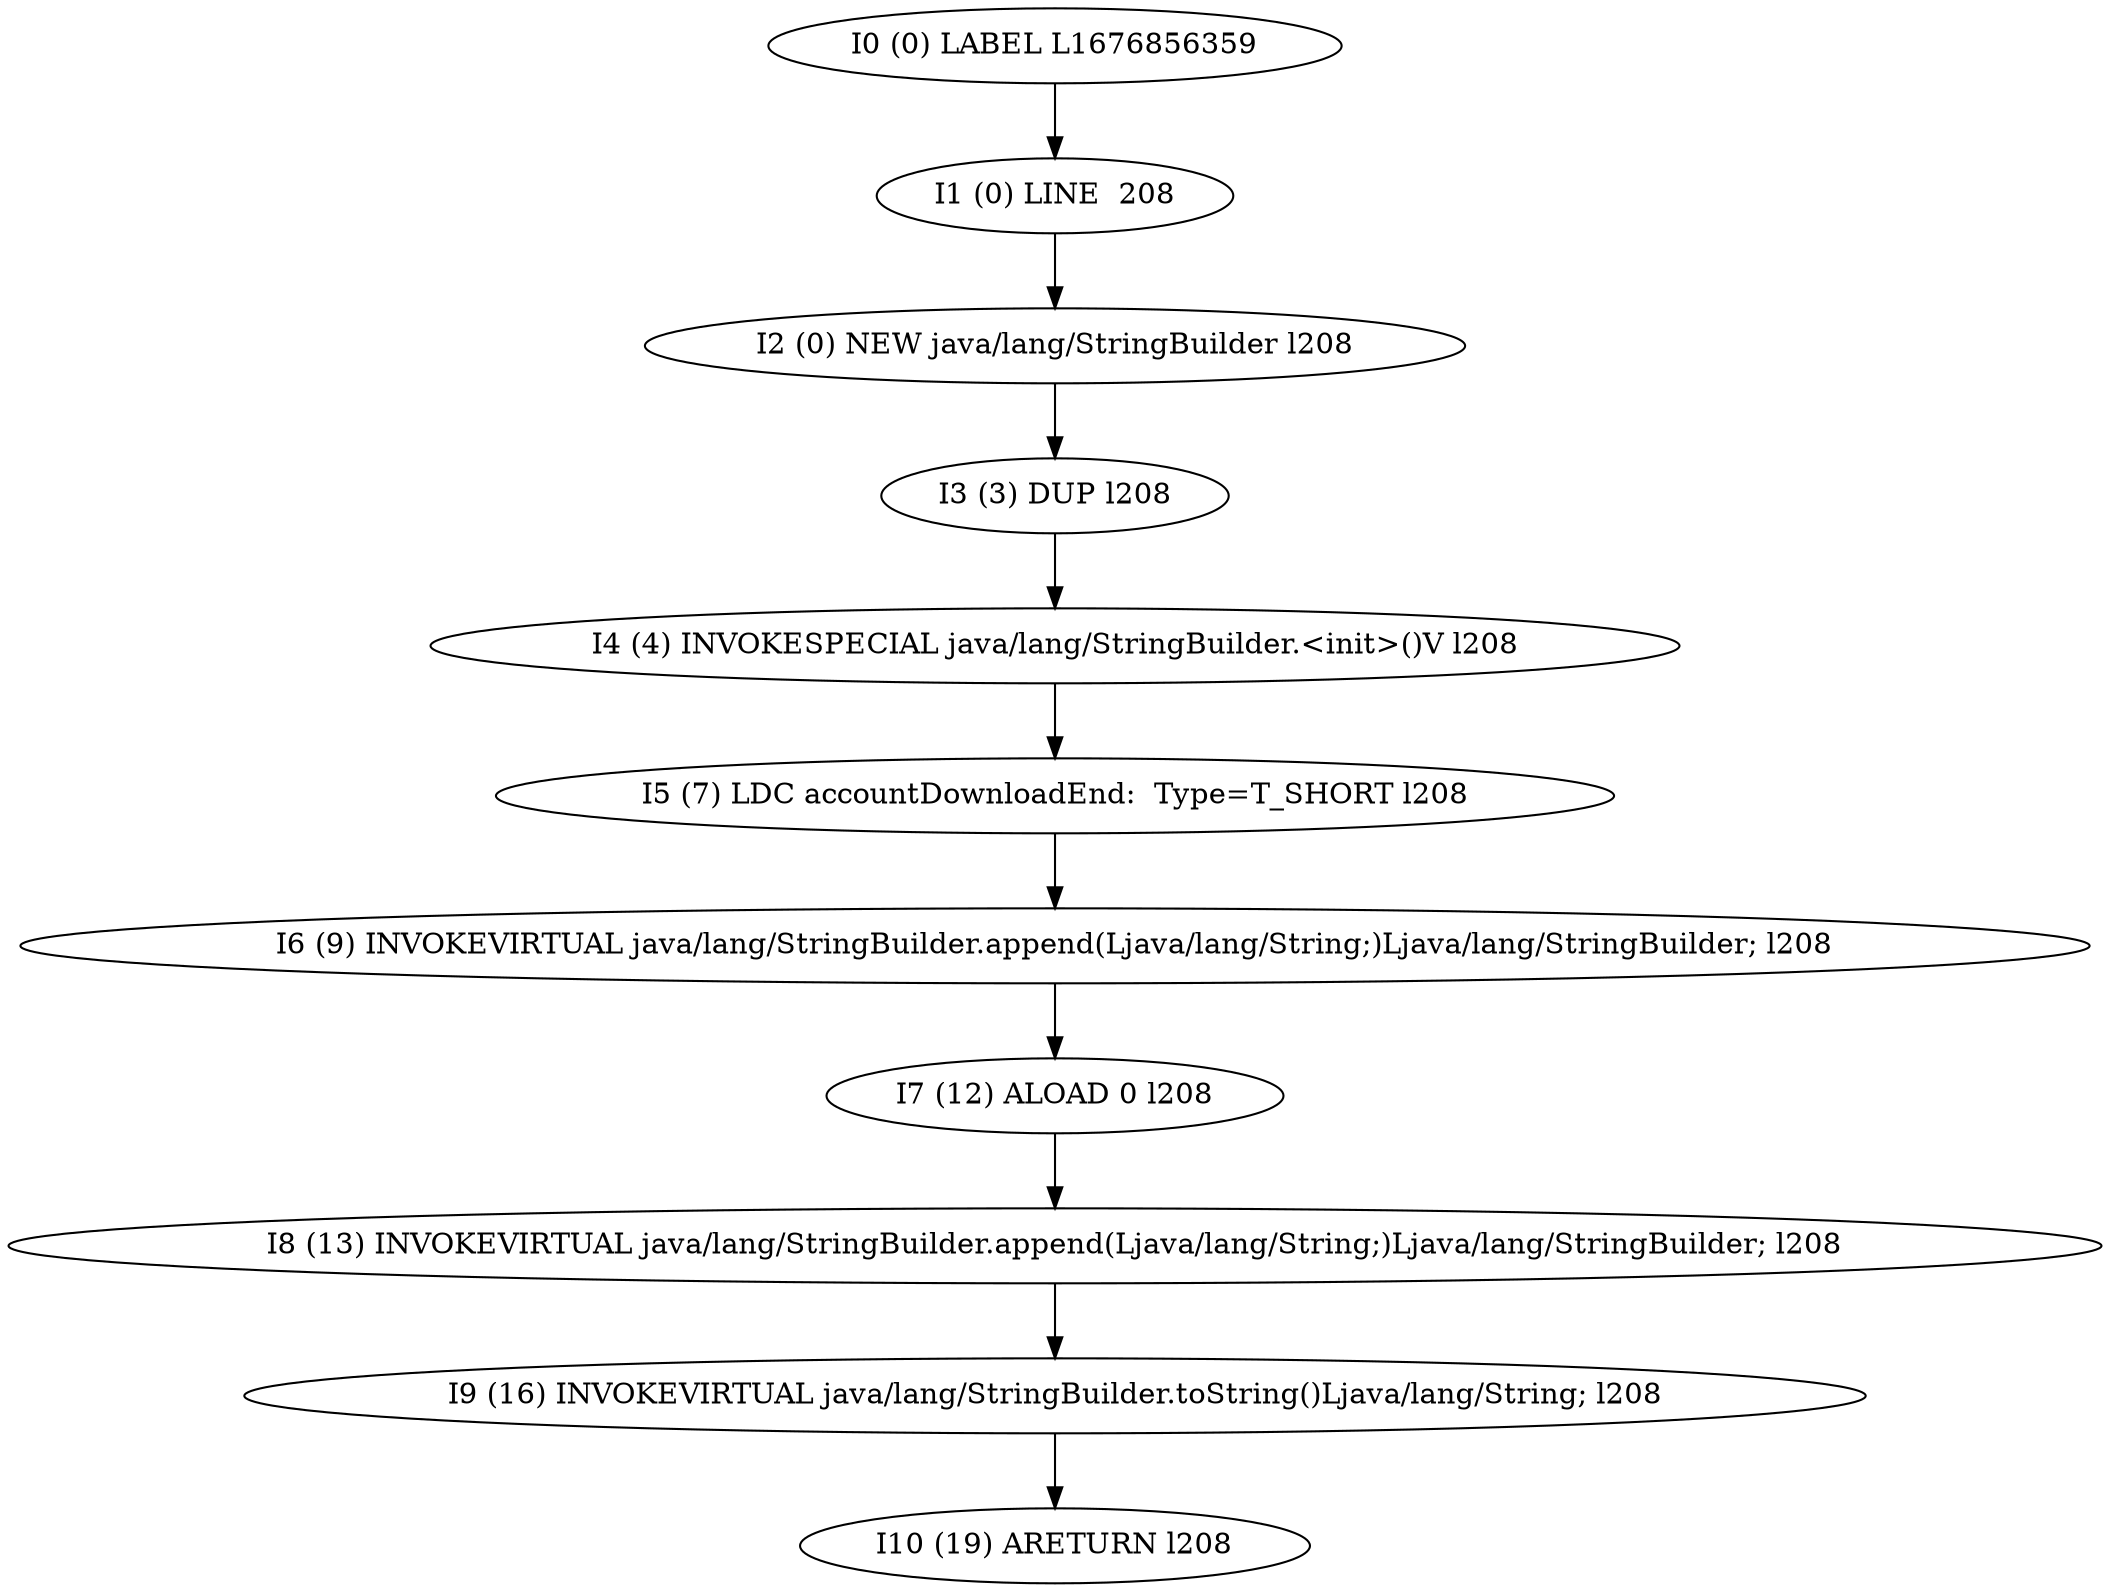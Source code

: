 digraph G {
  1 [ label="I0 (0) LABEL L1676856359" ];
  2 [ label="I1 (0) LINE  208" ];
  3 [ label="I2 (0) NEW java/lang/StringBuilder l208" ];
  4 [ label="I3 (3) DUP l208" ];
  5 [ label="I4 (4) INVOKESPECIAL java/lang/StringBuilder.<init>()V l208" ];
  6 [ label="I5 (7) LDC accountDownloadEnd:  Type=T_SHORT l208" ];
  7 [ label="I6 (9) INVOKEVIRTUAL java/lang/StringBuilder.append(Ljava/lang/String;)Ljava/lang/StringBuilder; l208" ];
  8 [ label="I7 (12) ALOAD 0 l208" ];
  9 [ label="I8 (13) INVOKEVIRTUAL java/lang/StringBuilder.append(Ljava/lang/String;)Ljava/lang/StringBuilder; l208" ];
  10 [ label="I9 (16) INVOKEVIRTUAL java/lang/StringBuilder.toString()Ljava/lang/String; l208" ];
  11 [ label="I10 (19) ARETURN l208" ];
  1 -> 2 [ label="" ];
  2 -> 3 [ label="" ];
  3 -> 4 [ label="" ];
  4 -> 5 [ label="" ];
  5 -> 6 [ label="" ];
  6 -> 7 [ label="" ];
  7 -> 8 [ label="" ];
  8 -> 9 [ label="" ];
  9 -> 10 [ label="" ];
  10 -> 11 [ label="" ];
}
